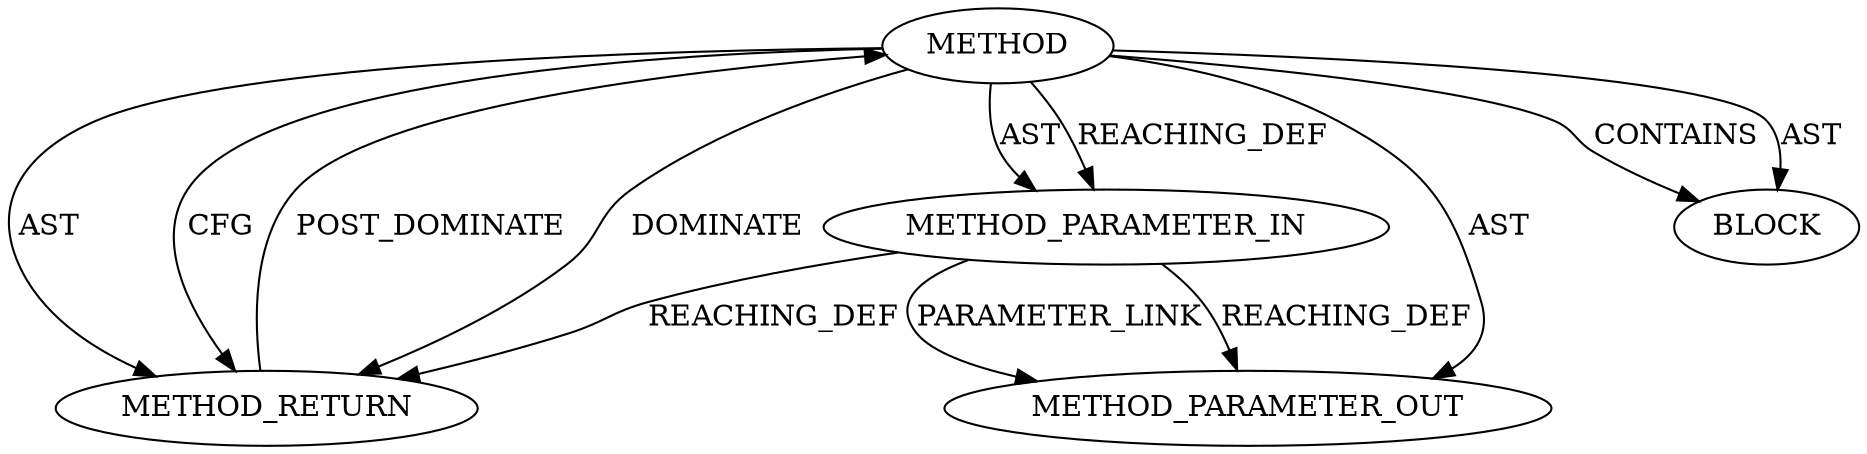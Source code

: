 digraph {
  27302 [label=METHOD_PARAMETER_OUT ORDER=1 CODE="p1" IS_VARIADIC=false TYPE_FULL_NAME="ANY" EVALUATION_STRATEGY="BY_VALUE" INDEX=1 NAME="p1"]
  25754 [label=METHOD_RETURN ORDER=2 CODE="RET" TYPE_FULL_NAME="ANY" EVALUATION_STRATEGY="BY_VALUE"]
  25751 [label=METHOD AST_PARENT_TYPE="NAMESPACE_BLOCK" AST_PARENT_FULL_NAME="<global>" ORDER=0 CODE="<empty>" FULL_NAME="PKCS7_get_octet_string" IS_EXTERNAL=true FILENAME="<empty>" SIGNATURE="" NAME="PKCS7_get_octet_string"]
  25752 [label=METHOD_PARAMETER_IN ORDER=1 CODE="p1" IS_VARIADIC=false TYPE_FULL_NAME="ANY" EVALUATION_STRATEGY="BY_VALUE" INDEX=1 NAME="p1"]
  25753 [label=BLOCK ORDER=1 ARGUMENT_INDEX=1 CODE="<empty>" TYPE_FULL_NAME="ANY"]
  25751 -> 25754 [label=AST ]
  25754 -> 25751 [label=POST_DOMINATE ]
  25752 -> 27302 [label=PARAMETER_LINK ]
  25751 -> 25752 [label=AST ]
  25751 -> 25754 [label=CFG ]
  25751 -> 25753 [label=AST ]
  25751 -> 25754 [label=DOMINATE ]
  25752 -> 27302 [label=REACHING_DEF VARIABLE="p1"]
  25751 -> 25753 [label=CONTAINS ]
  25751 -> 27302 [label=AST ]
  25752 -> 25754 [label=REACHING_DEF VARIABLE="p1"]
  25751 -> 25752 [label=REACHING_DEF VARIABLE=""]
}
